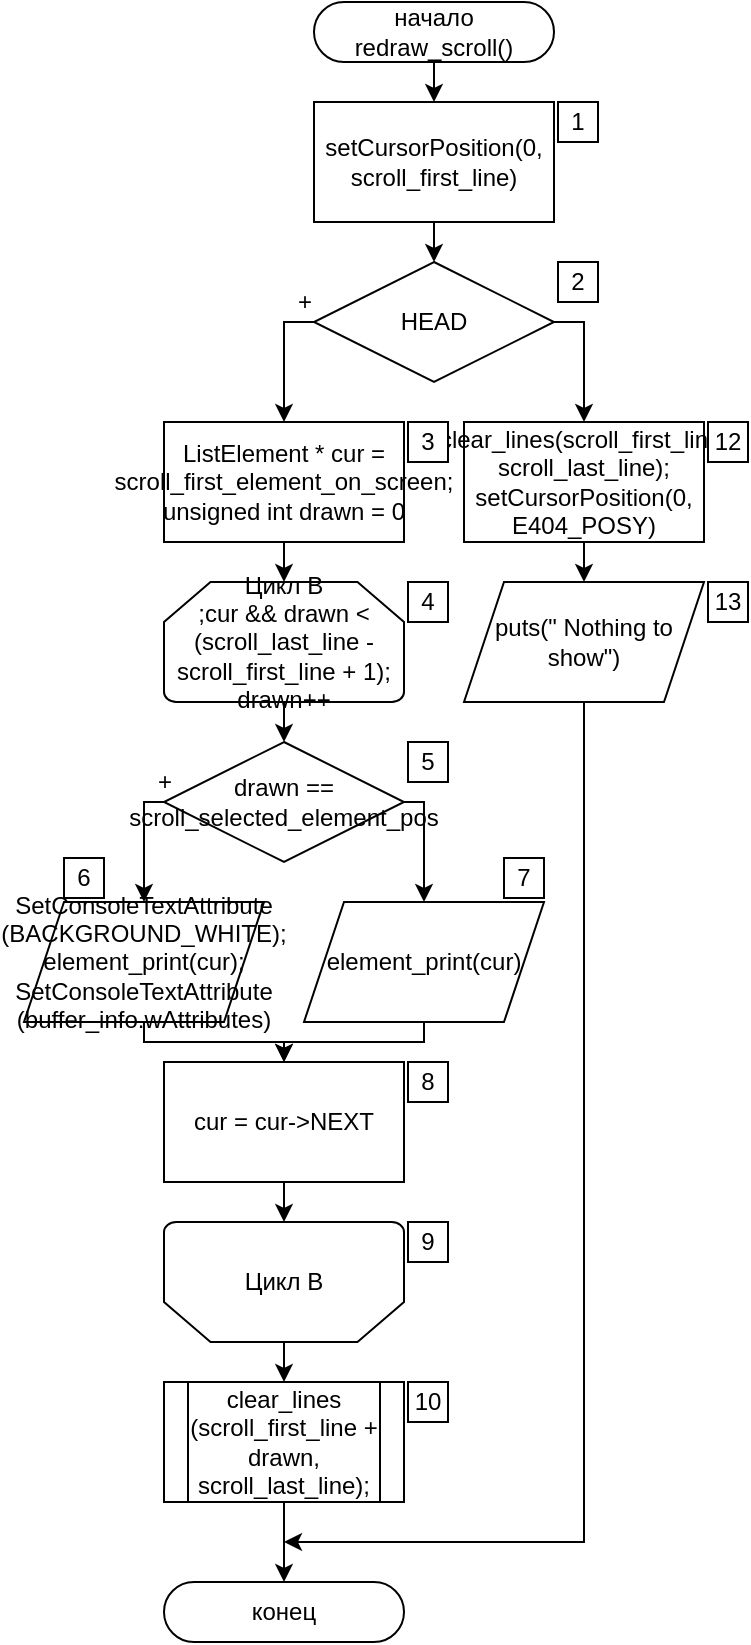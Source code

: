 <mxfile compressed="false" version="13.9.9" type="device">
  <diagram id="uBbau7ussQgPSl02ERnx" name="Page-1">
    <mxGraphModel dx="609" dy="560" grid="1" gridSize="10" guides="1" tooltips="1" connect="1" arrows="1" fold="1" page="1" pageScale="1" pageWidth="827" pageHeight="1169" math="0" shadow="0">
      <root>
        <mxCell id="0" />
        <mxCell id="1" parent="0" />
        <mxCell id="48" value="начало&lt;br&gt;redraw_scroll()" style="rounded=1;whiteSpace=wrap;html=1;arcSize=50;" parent="1" vertex="1">
          <mxGeometry x="205" width="120" height="30" as="geometry" />
        </mxCell>
        <mxCell id="49" value="конец" style="rounded=1;whiteSpace=wrap;html=1;arcSize=50;" parent="1" vertex="1">
          <mxGeometry x="130" y="790" width="120" height="30" as="geometry" />
        </mxCell>
        <mxCell id="eHkniHvzEyJGn2Pd9YOv-75" style="edgeStyle=orthogonalEdgeStyle;rounded=0;orthogonalLoop=1;jettySize=auto;html=1;exitX=1;exitY=0.5;exitDx=0;exitDy=0;entryX=0.5;entryY=0;entryDx=0;entryDy=0;" parent="1" source="47" target="eHkniHvzEyJGn2Pd9YOv-73" edge="1">
          <mxGeometry relative="1" as="geometry">
            <Array as="points">
              <mxPoint x="340" y="160" />
            </Array>
          </mxGeometry>
        </mxCell>
        <mxCell id="47" value="HEAD" style="rhombus;whiteSpace=wrap;html=1;rounded=0;" parent="1" vertex="1">
          <mxGeometry x="205" y="130" width="120" height="60" as="geometry" />
        </mxCell>
        <mxCell id="51" style="edgeStyle=orthogonalEdgeStyle;rounded=0;orthogonalLoop=1;jettySize=auto;html=1;exitX=0.5;exitY=1;exitDx=0;exitDy=0;entryX=0.5;entryY=0;entryDx=0;entryDy=0;" parent="1" edge="1">
          <mxGeometry relative="1" as="geometry">
            <Array as="points">
              <mxPoint x="90" y="1160" />
              <mxPoint x="160" y="1160" />
            </Array>
            <mxPoint x="90" y="1150" as="sourcePoint" />
          </mxGeometry>
        </mxCell>
        <mxCell id="52" style="edgeStyle=orthogonalEdgeStyle;rounded=0;orthogonalLoop=1;jettySize=auto;html=1;exitX=0.5;exitY=1;exitDx=0;exitDy=0;entryX=0.5;entryY=0;entryDx=0;entryDy=0;" parent="1" edge="1">
          <mxGeometry relative="1" as="geometry">
            <Array as="points">
              <mxPoint x="230" y="1160" />
              <mxPoint x="160" y="1160" />
            </Array>
            <mxPoint x="230" y="1150" as="sourcePoint" />
          </mxGeometry>
        </mxCell>
        <mxCell id="53" style="edgeStyle=orthogonalEdgeStyle;rounded=0;orthogonalLoop=1;jettySize=auto;html=1;exitX=0;exitY=0.5;exitDx=0;exitDy=0;entryX=0.5;entryY=0;entryDx=0;entryDy=0;" parent="1" edge="1">
          <mxGeometry relative="1" as="geometry">
            <mxPoint x="100" y="1040" as="sourcePoint" />
          </mxGeometry>
        </mxCell>
        <mxCell id="54" style="edgeStyle=orthogonalEdgeStyle;rounded=0;orthogonalLoop=1;jettySize=auto;html=1;exitX=1;exitY=0.5;exitDx=0;exitDy=0;entryX=0.5;entryY=0;entryDx=0;entryDy=0;" parent="1" edge="1">
          <mxGeometry relative="1" as="geometry">
            <mxPoint x="220" y="1040" as="sourcePoint" />
          </mxGeometry>
        </mxCell>
        <mxCell id="55" style="edgeStyle=orthogonalEdgeStyle;rounded=0;orthogonalLoop=1;jettySize=auto;html=1;exitX=0.5;exitY=1;exitDx=0;exitDy=0;entryX=0.5;entryY=0;entryDx=0;entryDy=0;" parent="1" edge="1">
          <mxGeometry relative="1" as="geometry">
            <mxPoint x="160" y="990" as="sourcePoint" />
          </mxGeometry>
        </mxCell>
        <mxCell id="56" style="edgeStyle=orthogonalEdgeStyle;rounded=0;orthogonalLoop=1;jettySize=auto;html=1;exitX=0.5;exitY=1;exitDx=0;exitDy=0;entryX=0.5;entryY=0;entryDx=0;entryDy=0;" parent="1" edge="1">
          <mxGeometry relative="1" as="geometry">
            <Array as="points">
              <mxPoint x="90" y="920" />
              <mxPoint x="160" y="920" />
            </Array>
            <mxPoint x="90" y="910" as="sourcePoint" />
          </mxGeometry>
        </mxCell>
        <mxCell id="57" style="edgeStyle=orthogonalEdgeStyle;rounded=0;orthogonalLoop=1;jettySize=auto;html=1;exitX=0.5;exitY=1;exitDx=0;exitDy=0;entryX=0.5;entryY=0;entryDx=0;entryDy=0;" parent="1" edge="1">
          <mxGeometry relative="1" as="geometry">
            <Array as="points">
              <mxPoint x="230" y="920" />
              <mxPoint x="160" y="920" />
            </Array>
            <mxPoint x="230" y="910" as="sourcePoint" />
          </mxGeometry>
        </mxCell>
        <mxCell id="58" style="edgeStyle=orthogonalEdgeStyle;rounded=0;orthogonalLoop=1;jettySize=auto;html=1;exitX=0;exitY=0.5;exitDx=0;exitDy=0;entryX=0.5;entryY=0;entryDx=0;entryDy=0;" parent="1" edge="1">
          <mxGeometry relative="1" as="geometry">
            <mxPoint x="100" y="800" as="sourcePoint" />
          </mxGeometry>
        </mxCell>
        <mxCell id="59" style="edgeStyle=orthogonalEdgeStyle;rounded=0;orthogonalLoop=1;jettySize=auto;html=1;exitX=1;exitY=0.5;exitDx=0;exitDy=0;entryX=0.5;entryY=0;entryDx=0;entryDy=0;" parent="1" edge="1">
          <mxGeometry relative="1" as="geometry">
            <mxPoint x="220" y="800" as="sourcePoint" />
          </mxGeometry>
        </mxCell>
        <mxCell id="35" value="Цикл B&lt;br&gt;;cur &amp;amp;&amp;amp; drawn &amp;lt; (scroll_last_line - scroll_first_line + 1);&lt;br&gt;drawn++" style="strokeWidth=1;html=1;shape=mxgraph.flowchart.loop_limit;whiteSpace=wrap;flipV=0;" parent="1" vertex="1">
          <mxGeometry x="130" y="290" width="120" height="60" as="geometry" />
        </mxCell>
        <mxCell id="36" value="Цикл B" style="strokeWidth=1;html=1;shape=mxgraph.flowchart.loop_limit;whiteSpace=wrap;flipV=1;" parent="1" vertex="1">
          <mxGeometry x="130" y="610" width="120" height="60" as="geometry" />
        </mxCell>
        <mxCell id="34" value="cur = cur-&gt;NEXT" style="rounded=0;whiteSpace=wrap;html=1;" parent="1" vertex="1">
          <mxGeometry x="130" y="530" width="120" height="60" as="geometry" />
        </mxCell>
        <mxCell id="61" style="edgeStyle=orthogonalEdgeStyle;rounded=0;orthogonalLoop=1;jettySize=auto;html=1;exitX=0.5;exitY=1;exitDx=0;exitDy=0;entryX=0.5;entryY=0;entryDx=0;entryDy=0;" parent="1" source="34" target="36" edge="1">
          <mxGeometry relative="1" as="geometry" />
        </mxCell>
        <mxCell id="33" value="drawn == scroll_selected_element_pos" style="rhombus;whiteSpace=wrap;html=1;rounded=0;" parent="1" vertex="1">
          <mxGeometry x="130" y="370" width="120" height="60" as="geometry" />
        </mxCell>
        <mxCell id="31" value="SetConsoleTextAttribute&lt;br&gt;(BACKGROUND_WHITE);&lt;br&gt;element_print(cur);&lt;br&gt;SetConsoleTextAttribute&lt;br&gt;(buffer_info.wAttributes)" style="shape=parallelogram;perimeter=parallelogramPerimeter;whiteSpace=wrap;html=1;fixedSize=1;fontFamily=Helvetica;fontSize=12;fontColor=#000000;align=center;strokeColor=#000000;fillColor=#ffffff;" parent="1" vertex="1">
          <mxGeometry x="60" y="450" width="120" height="60" as="geometry" />
        </mxCell>
        <mxCell id="62" style="edgeStyle=orthogonalEdgeStyle;rounded=0;orthogonalLoop=1;jettySize=auto;html=1;exitX=0.5;exitY=1;exitDx=0;exitDy=0;entryX=0.5;entryY=0;entryDx=0;entryDy=0;" parent="1" source="31" target="34" edge="1">
          <mxGeometry relative="1" as="geometry">
            <Array as="points">
              <mxPoint x="120" y="520" />
              <mxPoint x="190" y="520" />
            </Array>
          </mxGeometry>
        </mxCell>
        <mxCell id="32" value="element_print(cur)" style="shape=parallelogram;perimeter=parallelogramPerimeter;whiteSpace=wrap;html=1;fixedSize=1;fontFamily=Helvetica;fontSize=12;fontColor=#000000;align=center;strokeColor=#000000;fillColor=#ffffff;" parent="1" vertex="1">
          <mxGeometry x="200" y="450" width="120" height="60" as="geometry" />
        </mxCell>
        <mxCell id="63" style="edgeStyle=orthogonalEdgeStyle;rounded=0;orthogonalLoop=1;jettySize=auto;html=1;exitX=0.5;exitY=1;exitDx=0;exitDy=0;entryX=0.5;entryY=0;entryDx=0;entryDy=0;" parent="1" source="32" target="34" edge="1">
          <mxGeometry relative="1" as="geometry">
            <Array as="points">
              <mxPoint x="260" y="520" />
              <mxPoint x="190" y="520" />
            </Array>
          </mxGeometry>
        </mxCell>
        <mxCell id="64" style="edgeStyle=orthogonalEdgeStyle;rounded=0;orthogonalLoop=1;jettySize=auto;html=1;exitX=0;exitY=0.5;exitDx=0;exitDy=0;entryX=0.5;entryY=0;entryDx=0;entryDy=0;" parent="1" source="33" target="31" edge="1">
          <mxGeometry relative="1" as="geometry">
            <Array as="points">
              <mxPoint x="120" y="400" />
            </Array>
          </mxGeometry>
        </mxCell>
        <mxCell id="65" style="edgeStyle=orthogonalEdgeStyle;rounded=0;orthogonalLoop=1;jettySize=auto;html=1;exitX=1;exitY=0.5;exitDx=0;exitDy=0;entryX=0.5;entryY=0;entryDx=0;entryDy=0;" parent="1" source="33" target="32" edge="1">
          <mxGeometry relative="1" as="geometry">
            <Array as="points">
              <mxPoint x="260" y="400" />
            </Array>
          </mxGeometry>
        </mxCell>
        <mxCell id="66" style="edgeStyle=orthogonalEdgeStyle;rounded=0;orthogonalLoop=1;jettySize=auto;html=1;exitX=0.5;exitY=1;exitDx=0;exitDy=0;entryX=0.5;entryY=0;entryDx=0;entryDy=0;" parent="1" source="35" target="33" edge="1">
          <mxGeometry relative="1" as="geometry">
            <Array as="points">
              <mxPoint x="190" y="360" />
              <mxPoint x="190" y="360" />
            </Array>
          </mxGeometry>
        </mxCell>
        <mxCell id="67" style="edgeStyle=orthogonalEdgeStyle;rounded=0;orthogonalLoop=1;jettySize=auto;html=1;exitX=0.5;exitY=1;exitDx=0;exitDy=0;entryX=0.5;entryY=0;entryDx=0;entryDy=0;" parent="1" source="36" edge="1">
          <mxGeometry relative="1" as="geometry">
            <mxPoint x="190" y="690" as="targetPoint" />
          </mxGeometry>
        </mxCell>
        <mxCell id="30" value="ListElement * cur = scroll_first_element_on_screen;&lt;br&gt;unsigned int drawn = 0" style="rounded=0;whiteSpace=wrap;html=1;" parent="1" vertex="1">
          <mxGeometry x="130" y="210" width="120" height="60" as="geometry" />
        </mxCell>
        <mxCell id="68" style="edgeStyle=orthogonalEdgeStyle;rounded=0;orthogonalLoop=1;jettySize=auto;html=1;exitX=0.5;exitY=1;exitDx=0;exitDy=0;entryX=0.5;entryY=0;entryDx=0;entryDy=0;" parent="1" source="30" target="35" edge="1">
          <mxGeometry relative="1" as="geometry" />
        </mxCell>
        <mxCell id="eHkniHvzEyJGn2Pd9YOv-79" style="edgeStyle=orthogonalEdgeStyle;rounded=0;orthogonalLoop=1;jettySize=auto;html=1;exitX=0.5;exitY=1;exitDx=0;exitDy=0;" parent="1" source="46" edge="1">
          <mxGeometry relative="1" as="geometry">
            <mxPoint x="190" y="770" as="targetPoint" />
            <Array as="points">
              <mxPoint x="340" y="770" />
              <mxPoint x="190" y="770" />
            </Array>
          </mxGeometry>
        </mxCell>
        <mxCell id="46" value="puts(&quot; Nothing to show&quot;)" style="shape=parallelogram;perimeter=parallelogramPerimeter;whiteSpace=wrap;html=1;fixedSize=1;fontFamily=Helvetica;fontSize=12;fontColor=#000000;align=center;strokeColor=#000000;fillColor=#ffffff;" parent="1" vertex="1">
          <mxGeometry x="280" y="290" width="120" height="60" as="geometry" />
        </mxCell>
        <mxCell id="70" style="edgeStyle=orthogonalEdgeStyle;rounded=0;orthogonalLoop=1;jettySize=auto;html=1;exitX=0;exitY=0.5;exitDx=0;exitDy=0;entryX=0.5;entryY=0;entryDx=0;entryDy=0;" parent="1" source="47" target="30" edge="1">
          <mxGeometry relative="1" as="geometry">
            <Array as="points">
              <mxPoint x="190" y="160" />
            </Array>
          </mxGeometry>
        </mxCell>
        <mxCell id="29" value="setCursorPosition(0, scroll_first_line)" style="rounded=0;whiteSpace=wrap;html=1;" parent="1" vertex="1">
          <mxGeometry x="205" y="50" width="120" height="60" as="geometry" />
        </mxCell>
        <mxCell id="72" style="edgeStyle=orthogonalEdgeStyle;rounded=0;orthogonalLoop=1;jettySize=auto;html=1;exitX=0.5;exitY=1;exitDx=0;exitDy=0;entryX=0.5;entryY=0;entryDx=0;entryDy=0;" parent="1" source="29" target="47" edge="1">
          <mxGeometry relative="1" as="geometry" />
        </mxCell>
        <mxCell id="73" style="edgeStyle=orthogonalEdgeStyle;rounded=0;orthogonalLoop=1;jettySize=auto;html=1;exitX=0.5;exitY=1;exitDx=0;exitDy=0;entryX=0.5;entryY=0;entryDx=0;entryDy=0;" parent="1" source="48" target="29" edge="1">
          <mxGeometry relative="1" as="geometry" />
        </mxCell>
        <mxCell id="eHkniHvzEyJGn2Pd9YOv-76" style="edgeStyle=orthogonalEdgeStyle;rounded=0;orthogonalLoop=1;jettySize=auto;html=1;exitX=0.5;exitY=1;exitDx=0;exitDy=0;entryX=0.5;entryY=0;entryDx=0;entryDy=0;" parent="1" source="eHkniHvzEyJGn2Pd9YOv-73" target="46" edge="1">
          <mxGeometry relative="1" as="geometry" />
        </mxCell>
        <mxCell id="eHkniHvzEyJGn2Pd9YOv-73" value="&lt;span&gt;clear_lines(scroll_first_line, scroll_last_line);&lt;/span&gt;&lt;br&gt;&lt;span&gt;setCursorPosition(0, E404_POSY)&lt;/span&gt;" style="rounded=0;whiteSpace=wrap;html=1;" parent="1" vertex="1">
          <mxGeometry x="280" y="210" width="120" height="60" as="geometry" />
        </mxCell>
        <mxCell id="eHkniHvzEyJGn2Pd9YOv-78" style="edgeStyle=orthogonalEdgeStyle;rounded=0;orthogonalLoop=1;jettySize=auto;html=1;exitX=0.5;exitY=1;exitDx=0;exitDy=0;entryX=0.5;entryY=0;entryDx=0;entryDy=0;" parent="1" source="eHkniHvzEyJGn2Pd9YOv-77" target="49" edge="1">
          <mxGeometry relative="1" as="geometry" />
        </mxCell>
        <mxCell id="eHkniHvzEyJGn2Pd9YOv-77" value="clear_lines&lt;br&gt;(scroll_first_line + drawn, scroll_last_line);" style="shape=process;whiteSpace=wrap;html=1;backgroundOutline=1;fontFamily=Helvetica;fontSize=12;fontColor=#000000;align=center;strokeColor=#000000;fillColor=#ffffff;" parent="1" vertex="1">
          <mxGeometry x="130" y="690" width="120" height="60" as="geometry" />
        </mxCell>
        <mxCell id="bS7IH3wMAgy2ZWG5yfyd-73" value="+" style="text;html=1;align=center;verticalAlign=middle;resizable=0;points=[];autosize=1;" vertex="1" parent="1">
          <mxGeometry x="190" y="140" width="20" height="20" as="geometry" />
        </mxCell>
        <mxCell id="bS7IH3wMAgy2ZWG5yfyd-74" value="+" style="text;html=1;align=center;verticalAlign=middle;resizable=0;points=[];autosize=1;" vertex="1" parent="1">
          <mxGeometry x="120" y="380" width="20" height="20" as="geometry" />
        </mxCell>
        <mxCell id="bS7IH3wMAgy2ZWG5yfyd-76" value="1" style="whiteSpace=wrap;html=1;aspect=fixed;" vertex="1" parent="1">
          <mxGeometry x="327" y="50" width="20" height="20" as="geometry" />
        </mxCell>
        <mxCell id="bS7IH3wMAgy2ZWG5yfyd-77" value="3" style="whiteSpace=wrap;html=1;aspect=fixed;" vertex="1" parent="1">
          <mxGeometry x="252" y="210" width="20" height="20" as="geometry" />
        </mxCell>
        <mxCell id="bS7IH3wMAgy2ZWG5yfyd-78" value="2" style="whiteSpace=wrap;html=1;aspect=fixed;" vertex="1" parent="1">
          <mxGeometry x="327" y="130" width="20" height="20" as="geometry" />
        </mxCell>
        <mxCell id="bS7IH3wMAgy2ZWG5yfyd-79" value="12" style="whiteSpace=wrap;html=1;aspect=fixed;" vertex="1" parent="1">
          <mxGeometry x="402" y="210" width="20" height="20" as="geometry" />
        </mxCell>
        <mxCell id="bS7IH3wMAgy2ZWG5yfyd-80" value="13" style="whiteSpace=wrap;html=1;aspect=fixed;" vertex="1" parent="1">
          <mxGeometry x="402" y="290" width="20" height="20" as="geometry" />
        </mxCell>
        <mxCell id="bS7IH3wMAgy2ZWG5yfyd-81" value="4" style="whiteSpace=wrap;html=1;aspect=fixed;" vertex="1" parent="1">
          <mxGeometry x="252" y="290" width="20" height="20" as="geometry" />
        </mxCell>
        <mxCell id="bS7IH3wMAgy2ZWG5yfyd-82" value="5" style="whiteSpace=wrap;html=1;aspect=fixed;" vertex="1" parent="1">
          <mxGeometry x="252" y="370" width="20" height="20" as="geometry" />
        </mxCell>
        <mxCell id="bS7IH3wMAgy2ZWG5yfyd-83" value="7" style="whiteSpace=wrap;html=1;aspect=fixed;" vertex="1" parent="1">
          <mxGeometry x="300" y="428" width="20" height="20" as="geometry" />
        </mxCell>
        <mxCell id="bS7IH3wMAgy2ZWG5yfyd-84" value="6" style="whiteSpace=wrap;html=1;aspect=fixed;" vertex="1" parent="1">
          <mxGeometry x="80" y="428" width="20" height="20" as="geometry" />
        </mxCell>
        <mxCell id="bS7IH3wMAgy2ZWG5yfyd-85" value="8" style="whiteSpace=wrap;html=1;aspect=fixed;" vertex="1" parent="1">
          <mxGeometry x="252" y="530" width="20" height="20" as="geometry" />
        </mxCell>
        <mxCell id="bS7IH3wMAgy2ZWG5yfyd-86" value="9" style="whiteSpace=wrap;html=1;aspect=fixed;" vertex="1" parent="1">
          <mxGeometry x="252" y="610" width="20" height="20" as="geometry" />
        </mxCell>
        <mxCell id="bS7IH3wMAgy2ZWG5yfyd-88" value="10" style="whiteSpace=wrap;html=1;aspect=fixed;" vertex="1" parent="1">
          <mxGeometry x="252" y="690" width="20" height="20" as="geometry" />
        </mxCell>
      </root>
    </mxGraphModel>
  </diagram>
</mxfile>
